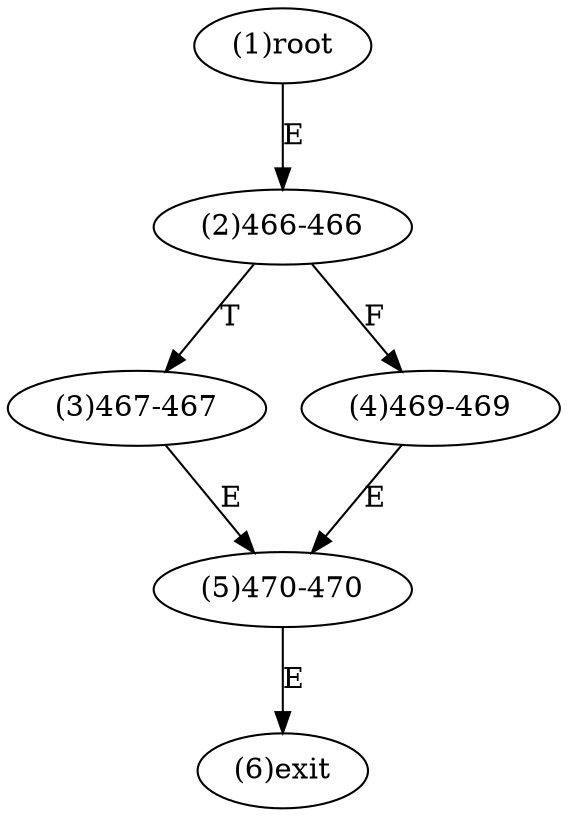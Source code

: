 digraph "" { 
1[ label="(1)root"];
2[ label="(2)466-466"];
3[ label="(3)467-467"];
4[ label="(4)469-469"];
5[ label="(5)470-470"];
6[ label="(6)exit"];
1->2[ label="E"];
2->4[ label="F"];
2->3[ label="T"];
3->5[ label="E"];
4->5[ label="E"];
5->6[ label="E"];
}